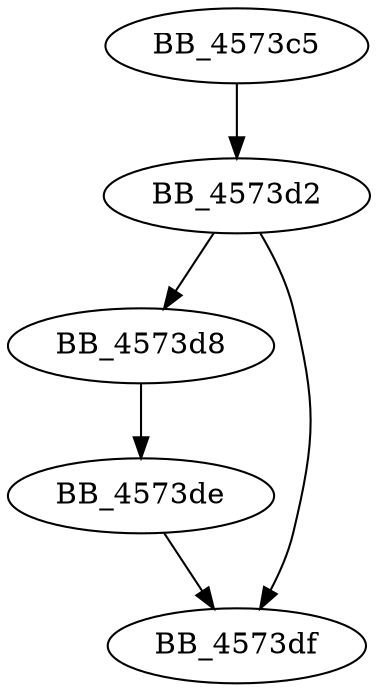 DiGraph sub_4573C5{
BB_4573c5->BB_4573d2
BB_4573d2->BB_4573d8
BB_4573d2->BB_4573df
BB_4573d8->BB_4573de
BB_4573de->BB_4573df
}
